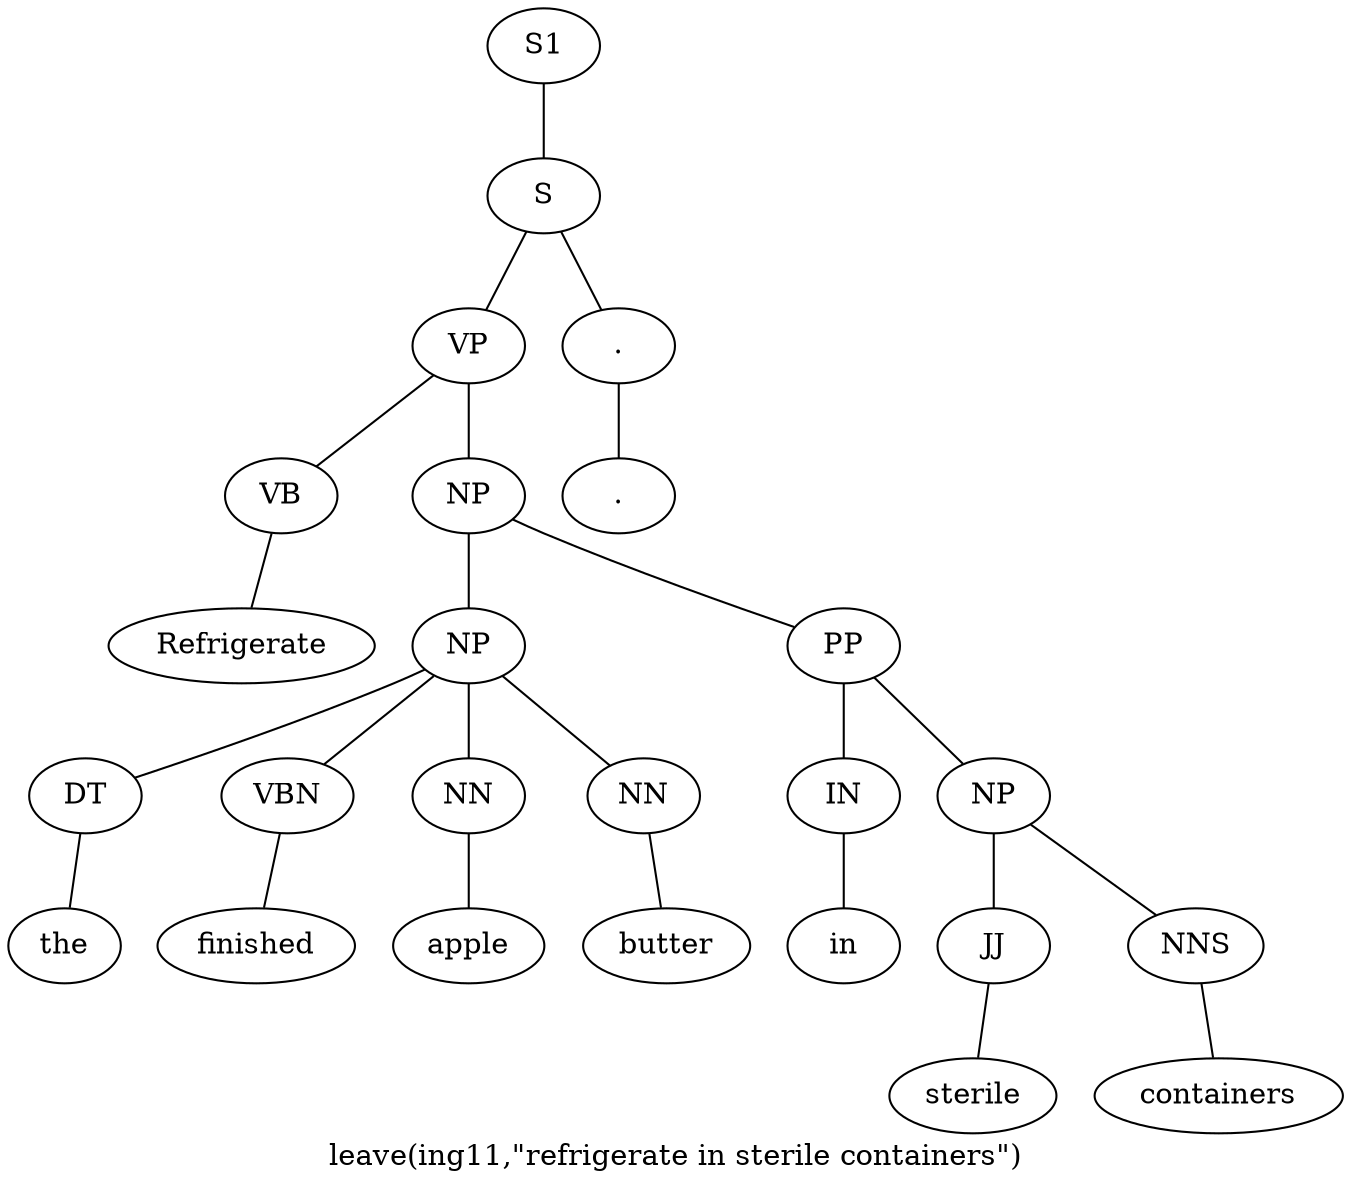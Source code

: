 graph SyntaxGraph {
	label = "leave(ing11,\"refrigerate in sterile containers\")";
	Node0 [label="S1"];
	Node1 [label="S"];
	Node2 [label="VP"];
	Node3 [label="VB"];
	Node4 [label="Refrigerate"];
	Node5 [label="NP"];
	Node6 [label="NP"];
	Node7 [label="DT"];
	Node8 [label="the"];
	Node9 [label="VBN"];
	Node10 [label="finished"];
	Node11 [label="NN"];
	Node12 [label="apple"];
	Node13 [label="NN"];
	Node14 [label="butter"];
	Node15 [label="PP"];
	Node16 [label="IN"];
	Node17 [label="in"];
	Node18 [label="NP"];
	Node19 [label="JJ"];
	Node20 [label="sterile"];
	Node21 [label="NNS"];
	Node22 [label="containers"];
	Node23 [label="."];
	Node24 [label="."];

	Node0 -- Node1;
	Node1 -- Node2;
	Node1 -- Node23;
	Node2 -- Node3;
	Node2 -- Node5;
	Node3 -- Node4;
	Node5 -- Node6;
	Node5 -- Node15;
	Node6 -- Node7;
	Node6 -- Node9;
	Node6 -- Node11;
	Node6 -- Node13;
	Node7 -- Node8;
	Node9 -- Node10;
	Node11 -- Node12;
	Node13 -- Node14;
	Node15 -- Node16;
	Node15 -- Node18;
	Node16 -- Node17;
	Node18 -- Node19;
	Node18 -- Node21;
	Node19 -- Node20;
	Node21 -- Node22;
	Node23 -- Node24;
}